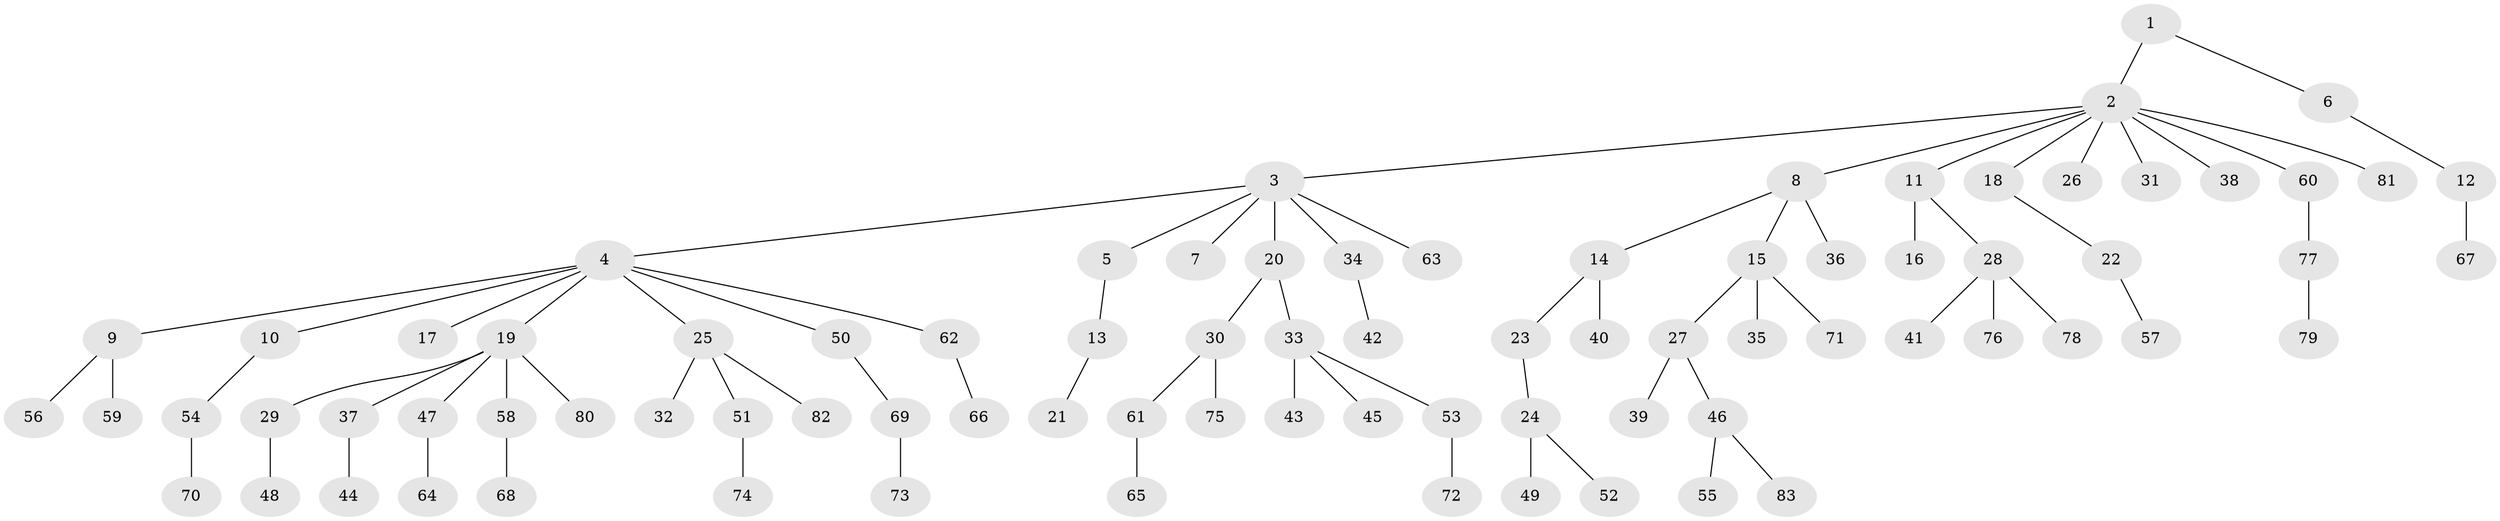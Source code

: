 // coarse degree distribution, {10: 0.017241379310344827, 13: 0.017241379310344827, 2: 0.15517241379310345, 1: 0.6206896551724138, 4: 0.034482758620689655, 3: 0.13793103448275862, 5: 0.017241379310344827}
// Generated by graph-tools (version 1.1) at 2025/19/03/04/25 18:19:22]
// undirected, 83 vertices, 82 edges
graph export_dot {
graph [start="1"]
  node [color=gray90,style=filled];
  1;
  2;
  3;
  4;
  5;
  6;
  7;
  8;
  9;
  10;
  11;
  12;
  13;
  14;
  15;
  16;
  17;
  18;
  19;
  20;
  21;
  22;
  23;
  24;
  25;
  26;
  27;
  28;
  29;
  30;
  31;
  32;
  33;
  34;
  35;
  36;
  37;
  38;
  39;
  40;
  41;
  42;
  43;
  44;
  45;
  46;
  47;
  48;
  49;
  50;
  51;
  52;
  53;
  54;
  55;
  56;
  57;
  58;
  59;
  60;
  61;
  62;
  63;
  64;
  65;
  66;
  67;
  68;
  69;
  70;
  71;
  72;
  73;
  74;
  75;
  76;
  77;
  78;
  79;
  80;
  81;
  82;
  83;
  1 -- 2;
  1 -- 6;
  2 -- 3;
  2 -- 8;
  2 -- 11;
  2 -- 18;
  2 -- 26;
  2 -- 31;
  2 -- 38;
  2 -- 60;
  2 -- 81;
  3 -- 4;
  3 -- 5;
  3 -- 7;
  3 -- 20;
  3 -- 34;
  3 -- 63;
  4 -- 9;
  4 -- 10;
  4 -- 17;
  4 -- 19;
  4 -- 25;
  4 -- 50;
  4 -- 62;
  5 -- 13;
  6 -- 12;
  8 -- 14;
  8 -- 15;
  8 -- 36;
  9 -- 56;
  9 -- 59;
  10 -- 54;
  11 -- 16;
  11 -- 28;
  12 -- 67;
  13 -- 21;
  14 -- 23;
  14 -- 40;
  15 -- 27;
  15 -- 35;
  15 -- 71;
  18 -- 22;
  19 -- 29;
  19 -- 37;
  19 -- 47;
  19 -- 58;
  19 -- 80;
  20 -- 30;
  20 -- 33;
  22 -- 57;
  23 -- 24;
  24 -- 49;
  24 -- 52;
  25 -- 32;
  25 -- 51;
  25 -- 82;
  27 -- 39;
  27 -- 46;
  28 -- 41;
  28 -- 76;
  28 -- 78;
  29 -- 48;
  30 -- 61;
  30 -- 75;
  33 -- 43;
  33 -- 45;
  33 -- 53;
  34 -- 42;
  37 -- 44;
  46 -- 55;
  46 -- 83;
  47 -- 64;
  50 -- 69;
  51 -- 74;
  53 -- 72;
  54 -- 70;
  58 -- 68;
  60 -- 77;
  61 -- 65;
  62 -- 66;
  69 -- 73;
  77 -- 79;
}

